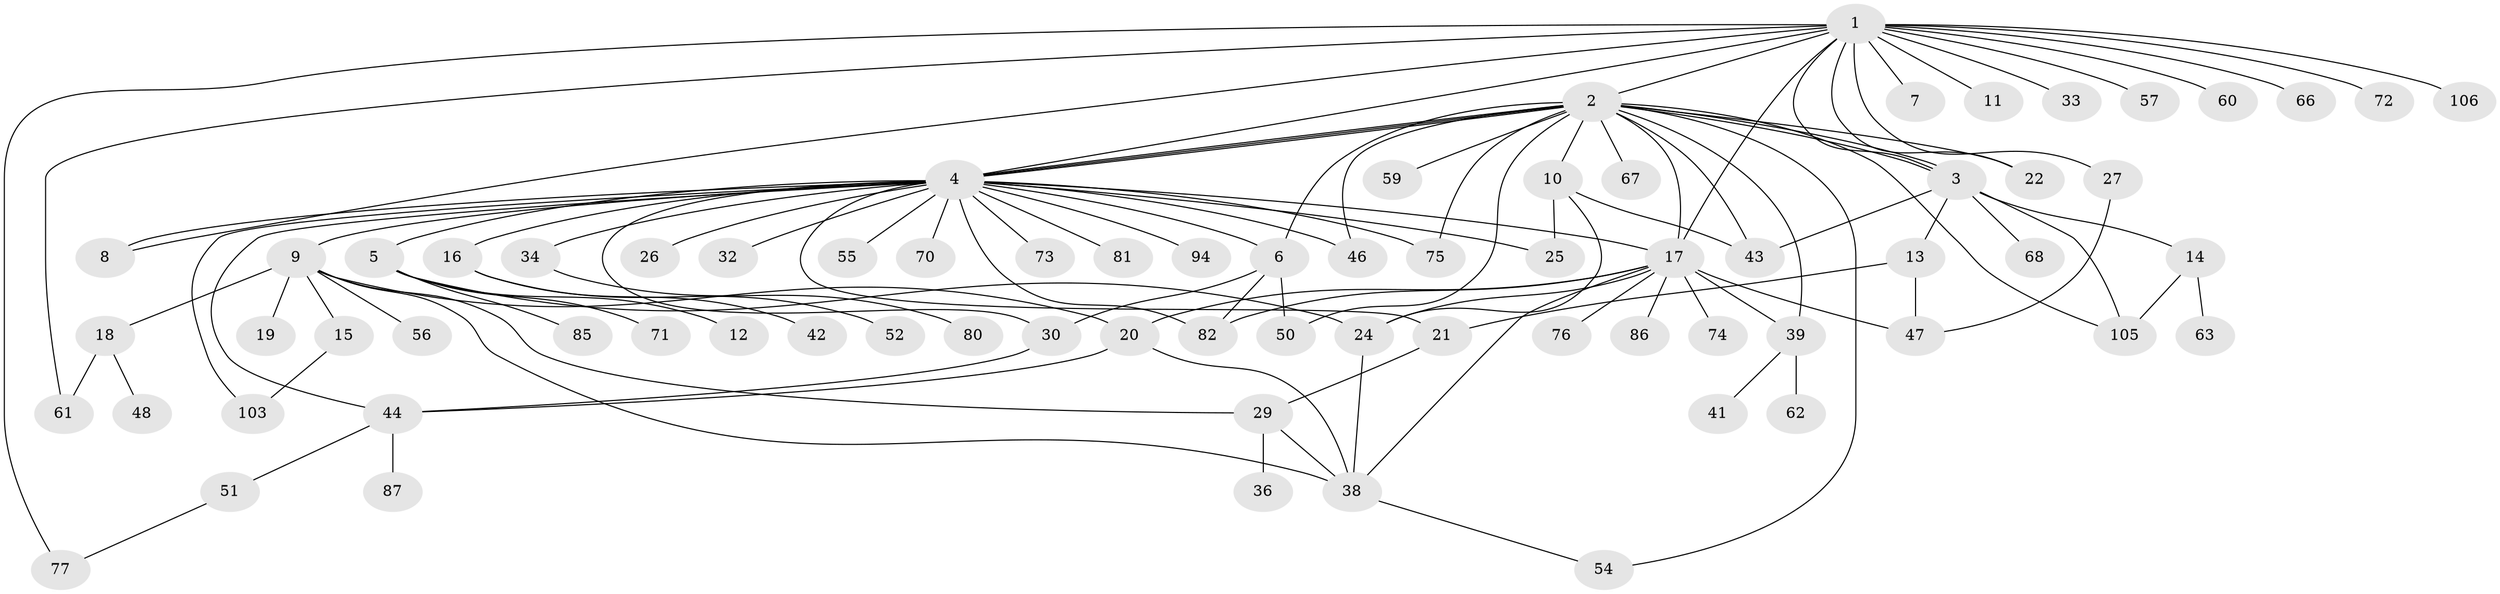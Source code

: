 // original degree distribution, {17: 0.009433962264150943, 15: 0.009433962264150943, 8: 0.018867924528301886, 26: 0.009433962264150943, 5: 0.04716981132075472, 1: 0.41509433962264153, 2: 0.25471698113207547, 4: 0.07547169811320754, 3: 0.14150943396226415, 12: 0.009433962264150943, 6: 0.009433962264150943}
// Generated by graph-tools (version 1.1) at 2025/18/03/04/25 18:18:27]
// undirected, 74 vertices, 112 edges
graph export_dot {
graph [start="1"]
  node [color=gray90,style=filled];
  1;
  2 [super="+49+58"];
  3;
  4;
  5;
  6;
  7;
  8;
  9;
  10 [super="+37+45"];
  11;
  12;
  13;
  14;
  15;
  16 [super="+28"];
  17 [super="+23"];
  18 [super="+79"];
  19 [super="+40"];
  20;
  21;
  22 [super="+31"];
  24 [super="+83+53"];
  25;
  26;
  27 [super="+98"];
  29 [super="+35"];
  30 [super="+104+96+91"];
  32;
  33;
  34;
  36;
  38 [super="+64+65+78"];
  39;
  41;
  42;
  43;
  44;
  46;
  47 [super="+84"];
  48;
  50 [super="+95+102"];
  51;
  52;
  54 [super="+90"];
  55;
  56 [super="+92"];
  57;
  59;
  60;
  61;
  62;
  63;
  66;
  67;
  68;
  70 [super="+88"];
  71;
  72;
  73;
  74;
  75;
  76;
  77;
  80;
  81;
  82 [super="+89"];
  85;
  86;
  87;
  94;
  103;
  105;
  106;
  1 -- 2;
  1 -- 3;
  1 -- 4;
  1 -- 7;
  1 -- 8;
  1 -- 11;
  1 -- 17;
  1 -- 22;
  1 -- 27;
  1 -- 33;
  1 -- 57;
  1 -- 60;
  1 -- 61;
  1 -- 66;
  1 -- 72;
  1 -- 77;
  1 -- 106;
  2 -- 3;
  2 -- 3;
  2 -- 4;
  2 -- 4;
  2 -- 4;
  2 -- 10;
  2 -- 22;
  2 -- 39;
  2 -- 59;
  2 -- 75;
  2 -- 105;
  2 -- 17;
  2 -- 50 [weight=2];
  2 -- 67;
  2 -- 6;
  2 -- 54;
  2 -- 43;
  2 -- 46;
  3 -- 13;
  3 -- 14;
  3 -- 43;
  3 -- 68;
  3 -- 105;
  4 -- 5;
  4 -- 6;
  4 -- 8;
  4 -- 9;
  4 -- 16;
  4 -- 17;
  4 -- 21;
  4 -- 25;
  4 -- 26;
  4 -- 30;
  4 -- 32;
  4 -- 34;
  4 -- 44;
  4 -- 46;
  4 -- 55;
  4 -- 70;
  4 -- 73;
  4 -- 75;
  4 -- 81;
  4 -- 82;
  4 -- 94;
  4 -- 103;
  5 -- 12;
  5 -- 24;
  5 -- 71;
  5 -- 85;
  6 -- 50;
  6 -- 82;
  6 -- 30;
  9 -- 15;
  9 -- 18;
  9 -- 19;
  9 -- 20;
  9 -- 29;
  9 -- 56;
  9 -- 38;
  10 -- 43;
  10 -- 25;
  10 -- 24;
  13 -- 21;
  13 -- 47;
  14 -- 63;
  14 -- 105;
  15 -- 103;
  16 -- 42;
  16 -- 52;
  17 -- 20;
  17 -- 74;
  17 -- 76;
  17 -- 86;
  17 -- 82;
  17 -- 38;
  17 -- 47;
  17 -- 24;
  17 -- 39;
  18 -- 48;
  18 -- 61;
  20 -- 44;
  20 -- 38;
  21 -- 29;
  24 -- 38;
  27 -- 47;
  29 -- 36;
  29 -- 38;
  30 -- 44;
  34 -- 80;
  38 -- 54;
  39 -- 41;
  39 -- 62;
  44 -- 51;
  44 -- 87;
  51 -- 77;
}
